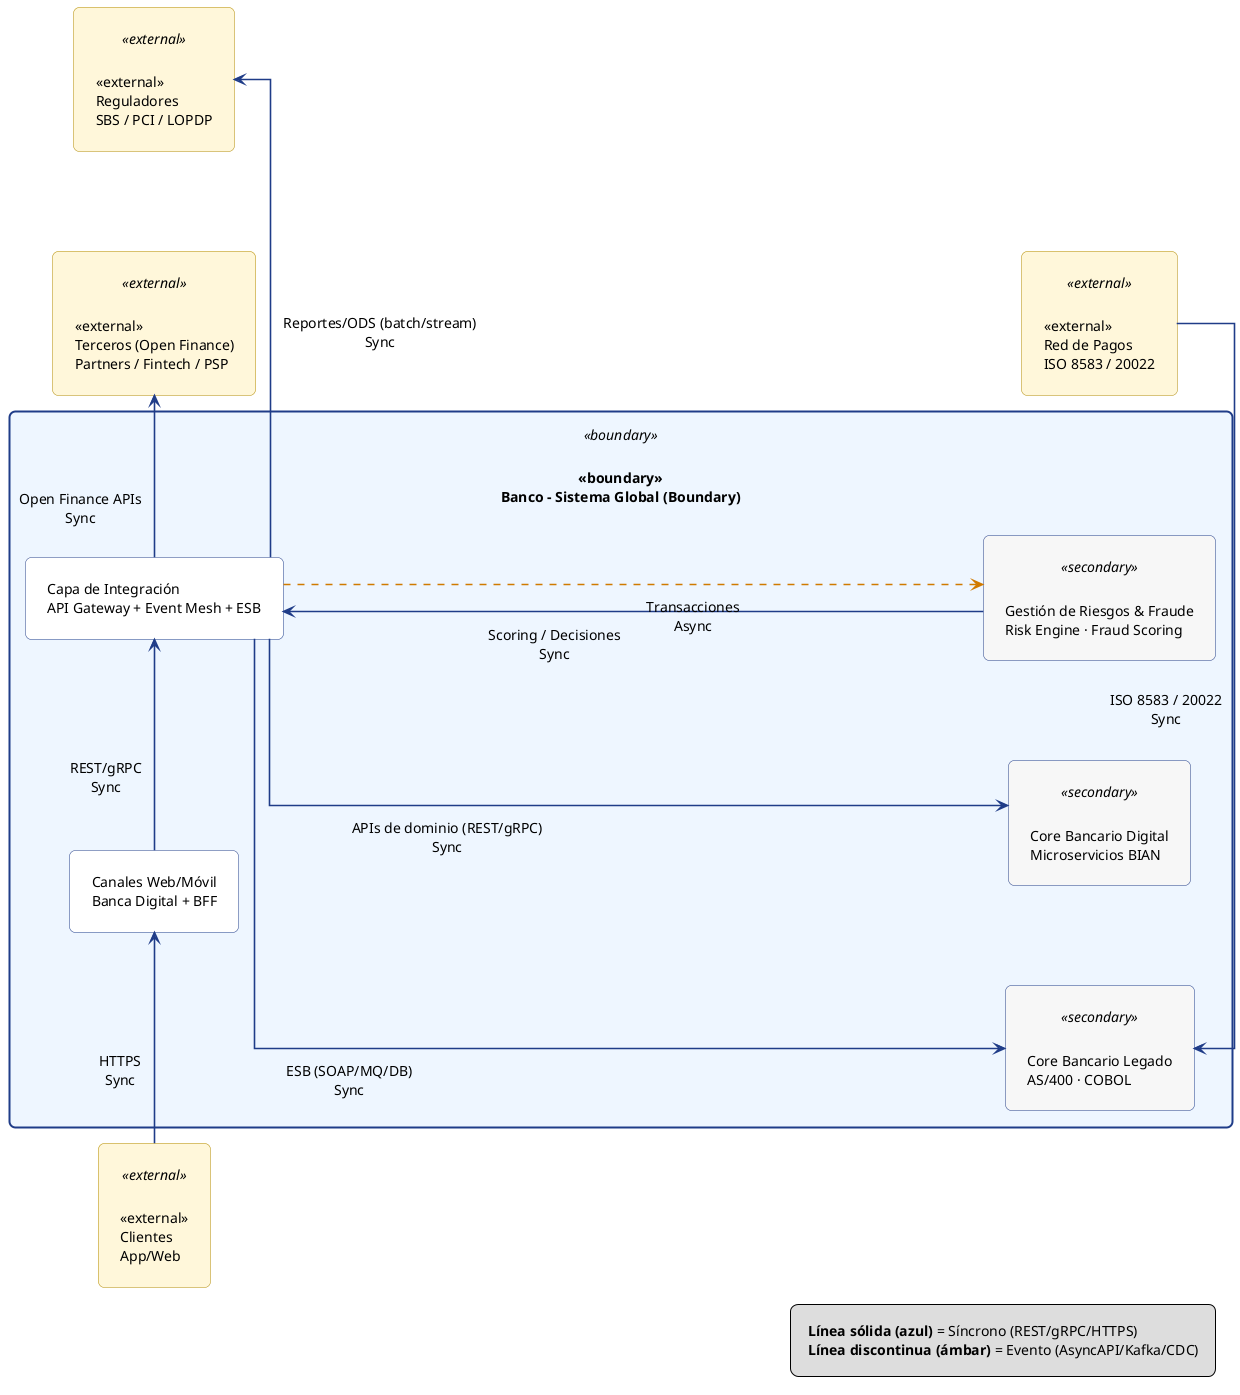 @startuml C4_N1_Contexto
left to right direction
skinparam defaultFontName Helvetica
skinparam defaultFontSize 14
skinparam shadowing false
skinparam linetype ortho
skinparam ArrowThickness 1.6
skinparam ArrowColor #1f3c88

' >>> más espacio y margen para agrandar el boundary <<<
skinparam nodesep 100
skinparam ranksep 700
skinparam Padding 12

skinparam rectangle {
  RoundCorner 12
  BorderColor #1f3c88
  BackgroundColor white
}
skinparam rectangle<<boundary>> {
  BackgroundColor #EEF6FF
  BorderColor #1f3c88
  BorderThickness 2
}
skinparam rectangle<<external>> {
  BackgroundColor #FFF7DA
  BorderColor #B28A00
}
skinparam rectangle<<secondary>> {
  BackgroundColor #F7F7F7
}

legend right
<b>Línea sólida (azul)</b> = Síncrono (REST/gRPC/HTTPS)
<b>Línea discontinua (ámbar)</b> = Evento (AsyncAPI/Kafka/CDC)
endlegend

rectangle "«boundary»\nBanco – Sistema Global (Boundary)" <<boundary>> as Banco {
  rectangle "Canales Web/Móvil\nBanca Digital + BFF" as Canales
  rectangle "Capa de Integración\nAPI Gateway + Event Mesh + ESB" as Integracion
  rectangle "Core Bancario Digital\nMicroservicios BIAN" <<secondary>> as CoreDigital
  rectangle "Core Bancario Legado\nAS/400 · COBOL" <<secondary>> as CoreLegacy
  rectangle "Gestión de Riesgos & Fraude\nRisk Engine · Fraud Scoring" <<secondary>> as Riesgo
}

rectangle "«external»\nClientes\nApp/Web" <<external>> as Clientes
rectangle "«external»\nRed de Pagos\nISO 8583 / 20022" <<external>> as RedPagos
rectangle "«external»\nTerceros (Open Finance)\nPartners / Fintech / PSP" <<external>> as Terceros
rectangle "«external»\nReguladores\nSBS / PCI / LOPDP" <<external>> as Reguladores

Clientes -right-> Canales : HTTPS\nSync
Canales -right-> Integracion : REST/gRPC\nSync
Integracion -right-> Terceros : Open Finance APIs\nSync
RedPagos -right-> CoreLegacy : ISO 8583 / 20022\nSync
Integracion -down-> CoreLegacy : ESB (SOAP/MQ/DB)\nSync
Integracion -down-> CoreDigital : APIs de dominio (REST/gRPC)\nSync
Integracion -right-> Reguladores : Reportes/ODS (batch/stream)\nSync
Riesgo -up-> Integracion : Scoring / Decisiones\nSync

' Eventos (discontinuo ámbar)
Integracion -[#D07A00,dashed]-> Riesgo : Transacciones\nAsync
@enduml
